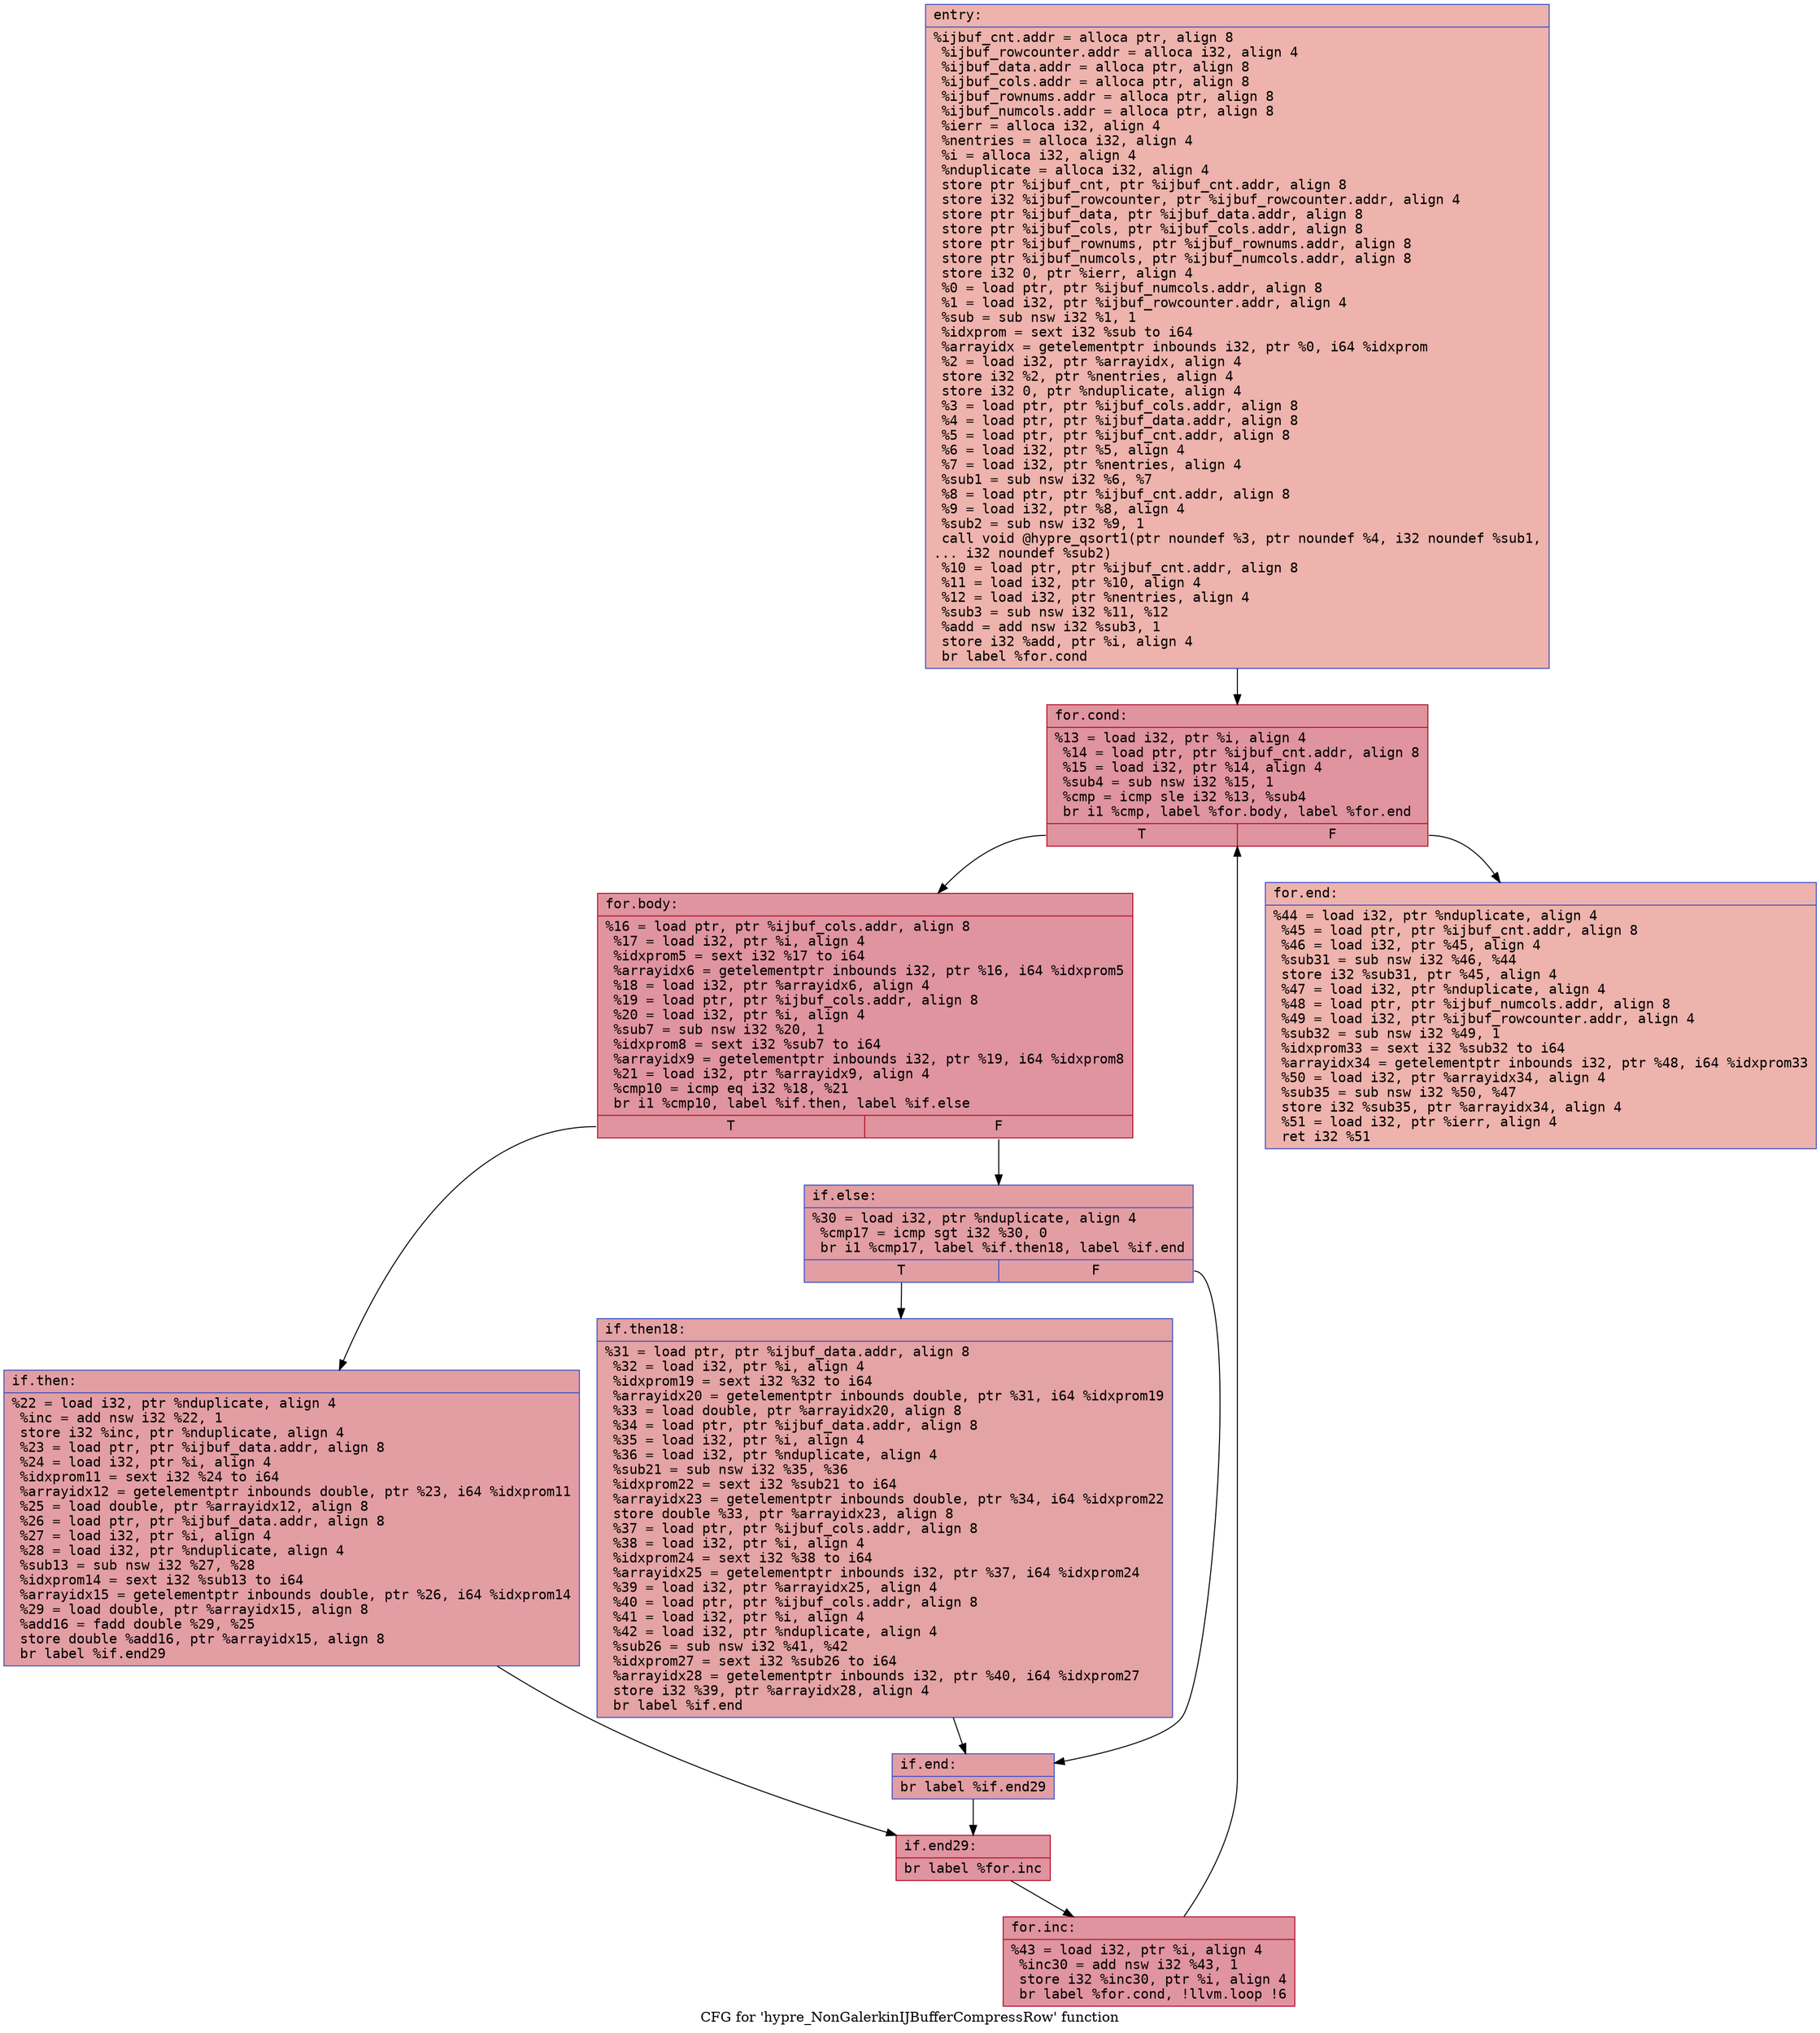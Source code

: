 digraph "CFG for 'hypre_NonGalerkinIJBufferCompressRow' function" {
	label="CFG for 'hypre_NonGalerkinIJBufferCompressRow' function";

	Node0x558f78bcf670 [shape=record,color="#3d50c3ff", style=filled, fillcolor="#d6524470" fontname="Courier",label="{entry:\l|  %ijbuf_cnt.addr = alloca ptr, align 8\l  %ijbuf_rowcounter.addr = alloca i32, align 4\l  %ijbuf_data.addr = alloca ptr, align 8\l  %ijbuf_cols.addr = alloca ptr, align 8\l  %ijbuf_rownums.addr = alloca ptr, align 8\l  %ijbuf_numcols.addr = alloca ptr, align 8\l  %ierr = alloca i32, align 4\l  %nentries = alloca i32, align 4\l  %i = alloca i32, align 4\l  %nduplicate = alloca i32, align 4\l  store ptr %ijbuf_cnt, ptr %ijbuf_cnt.addr, align 8\l  store i32 %ijbuf_rowcounter, ptr %ijbuf_rowcounter.addr, align 4\l  store ptr %ijbuf_data, ptr %ijbuf_data.addr, align 8\l  store ptr %ijbuf_cols, ptr %ijbuf_cols.addr, align 8\l  store ptr %ijbuf_rownums, ptr %ijbuf_rownums.addr, align 8\l  store ptr %ijbuf_numcols, ptr %ijbuf_numcols.addr, align 8\l  store i32 0, ptr %ierr, align 4\l  %0 = load ptr, ptr %ijbuf_numcols.addr, align 8\l  %1 = load i32, ptr %ijbuf_rowcounter.addr, align 4\l  %sub = sub nsw i32 %1, 1\l  %idxprom = sext i32 %sub to i64\l  %arrayidx = getelementptr inbounds i32, ptr %0, i64 %idxprom\l  %2 = load i32, ptr %arrayidx, align 4\l  store i32 %2, ptr %nentries, align 4\l  store i32 0, ptr %nduplicate, align 4\l  %3 = load ptr, ptr %ijbuf_cols.addr, align 8\l  %4 = load ptr, ptr %ijbuf_data.addr, align 8\l  %5 = load ptr, ptr %ijbuf_cnt.addr, align 8\l  %6 = load i32, ptr %5, align 4\l  %7 = load i32, ptr %nentries, align 4\l  %sub1 = sub nsw i32 %6, %7\l  %8 = load ptr, ptr %ijbuf_cnt.addr, align 8\l  %9 = load i32, ptr %8, align 4\l  %sub2 = sub nsw i32 %9, 1\l  call void @hypre_qsort1(ptr noundef %3, ptr noundef %4, i32 noundef %sub1,\l... i32 noundef %sub2)\l  %10 = load ptr, ptr %ijbuf_cnt.addr, align 8\l  %11 = load i32, ptr %10, align 4\l  %12 = load i32, ptr %nentries, align 4\l  %sub3 = sub nsw i32 %11, %12\l  %add = add nsw i32 %sub3, 1\l  store i32 %add, ptr %i, align 4\l  br label %for.cond\l}"];
	Node0x558f78bcf670 -> Node0x558f78be1fc0[tooltip="entry -> for.cond\nProbability 100.00%" ];
	Node0x558f78be1fc0 [shape=record,color="#b70d28ff", style=filled, fillcolor="#b70d2870" fontname="Courier",label="{for.cond:\l|  %13 = load i32, ptr %i, align 4\l  %14 = load ptr, ptr %ijbuf_cnt.addr, align 8\l  %15 = load i32, ptr %14, align 4\l  %sub4 = sub nsw i32 %15, 1\l  %cmp = icmp sle i32 %13, %sub4\l  br i1 %cmp, label %for.body, label %for.end\l|{<s0>T|<s1>F}}"];
	Node0x558f78be1fc0:s0 -> Node0x558f78be24f0[tooltip="for.cond -> for.body\nProbability 96.88%" ];
	Node0x558f78be1fc0:s1 -> Node0x558f78be2540[tooltip="for.cond -> for.end\nProbability 3.12%" ];
	Node0x558f78be24f0 [shape=record,color="#b70d28ff", style=filled, fillcolor="#b70d2870" fontname="Courier",label="{for.body:\l|  %16 = load ptr, ptr %ijbuf_cols.addr, align 8\l  %17 = load i32, ptr %i, align 4\l  %idxprom5 = sext i32 %17 to i64\l  %arrayidx6 = getelementptr inbounds i32, ptr %16, i64 %idxprom5\l  %18 = load i32, ptr %arrayidx6, align 4\l  %19 = load ptr, ptr %ijbuf_cols.addr, align 8\l  %20 = load i32, ptr %i, align 4\l  %sub7 = sub nsw i32 %20, 1\l  %idxprom8 = sext i32 %sub7 to i64\l  %arrayidx9 = getelementptr inbounds i32, ptr %19, i64 %idxprom8\l  %21 = load i32, ptr %arrayidx9, align 4\l  %cmp10 = icmp eq i32 %18, %21\l  br i1 %cmp10, label %if.then, label %if.else\l|{<s0>T|<s1>F}}"];
	Node0x558f78be24f0:s0 -> Node0x558f78be2da0[tooltip="for.body -> if.then\nProbability 50.00%" ];
	Node0x558f78be24f0:s1 -> Node0x558f78be2e10[tooltip="for.body -> if.else\nProbability 50.00%" ];
	Node0x558f78be2da0 [shape=record,color="#3d50c3ff", style=filled, fillcolor="#be242e70" fontname="Courier",label="{if.then:\l|  %22 = load i32, ptr %nduplicate, align 4\l  %inc = add nsw i32 %22, 1\l  store i32 %inc, ptr %nduplicate, align 4\l  %23 = load ptr, ptr %ijbuf_data.addr, align 8\l  %24 = load i32, ptr %i, align 4\l  %idxprom11 = sext i32 %24 to i64\l  %arrayidx12 = getelementptr inbounds double, ptr %23, i64 %idxprom11\l  %25 = load double, ptr %arrayidx12, align 8\l  %26 = load ptr, ptr %ijbuf_data.addr, align 8\l  %27 = load i32, ptr %i, align 4\l  %28 = load i32, ptr %nduplicate, align 4\l  %sub13 = sub nsw i32 %27, %28\l  %idxprom14 = sext i32 %sub13 to i64\l  %arrayidx15 = getelementptr inbounds double, ptr %26, i64 %idxprom14\l  %29 = load double, ptr %arrayidx15, align 8\l  %add16 = fadd double %29, %25\l  store double %add16, ptr %arrayidx15, align 8\l  br label %if.end29\l}"];
	Node0x558f78be2da0 -> Node0x558f78be3960[tooltip="if.then -> if.end29\nProbability 100.00%" ];
	Node0x558f78be2e10 [shape=record,color="#3d50c3ff", style=filled, fillcolor="#be242e70" fontname="Courier",label="{if.else:\l|  %30 = load i32, ptr %nduplicate, align 4\l  %cmp17 = icmp sgt i32 %30, 0\l  br i1 %cmp17, label %if.then18, label %if.end\l|{<s0>T|<s1>F}}"];
	Node0x558f78be2e10:s0 -> Node0x558f78be3b80[tooltip="if.else -> if.then18\nProbability 62.50%" ];
	Node0x558f78be2e10:s1 -> Node0x558f78be3c00[tooltip="if.else -> if.end\nProbability 37.50%" ];
	Node0x558f78be3b80 [shape=record,color="#3d50c3ff", style=filled, fillcolor="#c32e3170" fontname="Courier",label="{if.then18:\l|  %31 = load ptr, ptr %ijbuf_data.addr, align 8\l  %32 = load i32, ptr %i, align 4\l  %idxprom19 = sext i32 %32 to i64\l  %arrayidx20 = getelementptr inbounds double, ptr %31, i64 %idxprom19\l  %33 = load double, ptr %arrayidx20, align 8\l  %34 = load ptr, ptr %ijbuf_data.addr, align 8\l  %35 = load i32, ptr %i, align 4\l  %36 = load i32, ptr %nduplicate, align 4\l  %sub21 = sub nsw i32 %35, %36\l  %idxprom22 = sext i32 %sub21 to i64\l  %arrayidx23 = getelementptr inbounds double, ptr %34, i64 %idxprom22\l  store double %33, ptr %arrayidx23, align 8\l  %37 = load ptr, ptr %ijbuf_cols.addr, align 8\l  %38 = load i32, ptr %i, align 4\l  %idxprom24 = sext i32 %38 to i64\l  %arrayidx25 = getelementptr inbounds i32, ptr %37, i64 %idxprom24\l  %39 = load i32, ptr %arrayidx25, align 4\l  %40 = load ptr, ptr %ijbuf_cols.addr, align 8\l  %41 = load i32, ptr %i, align 4\l  %42 = load i32, ptr %nduplicate, align 4\l  %sub26 = sub nsw i32 %41, %42\l  %idxprom27 = sext i32 %sub26 to i64\l  %arrayidx28 = getelementptr inbounds i32, ptr %40, i64 %idxprom27\l  store i32 %39, ptr %arrayidx28, align 4\l  br label %if.end\l}"];
	Node0x558f78be3b80 -> Node0x558f78be3c00[tooltip="if.then18 -> if.end\nProbability 100.00%" ];
	Node0x558f78be3c00 [shape=record,color="#3d50c3ff", style=filled, fillcolor="#be242e70" fontname="Courier",label="{if.end:\l|  br label %if.end29\l}"];
	Node0x558f78be3c00 -> Node0x558f78be3960[tooltip="if.end -> if.end29\nProbability 100.00%" ];
	Node0x558f78be3960 [shape=record,color="#b70d28ff", style=filled, fillcolor="#b70d2870" fontname="Courier",label="{if.end29:\l|  br label %for.inc\l}"];
	Node0x558f78be3960 -> Node0x558f78be50f0[tooltip="if.end29 -> for.inc\nProbability 100.00%" ];
	Node0x558f78be50f0 [shape=record,color="#b70d28ff", style=filled, fillcolor="#b70d2870" fontname="Courier",label="{for.inc:\l|  %43 = load i32, ptr %i, align 4\l  %inc30 = add nsw i32 %43, 1\l  store i32 %inc30, ptr %i, align 4\l  br label %for.cond, !llvm.loop !6\l}"];
	Node0x558f78be50f0 -> Node0x558f78be1fc0[tooltip="for.inc -> for.cond\nProbability 100.00%" ];
	Node0x558f78be2540 [shape=record,color="#3d50c3ff", style=filled, fillcolor="#d6524470" fontname="Courier",label="{for.end:\l|  %44 = load i32, ptr %nduplicate, align 4\l  %45 = load ptr, ptr %ijbuf_cnt.addr, align 8\l  %46 = load i32, ptr %45, align 4\l  %sub31 = sub nsw i32 %46, %44\l  store i32 %sub31, ptr %45, align 4\l  %47 = load i32, ptr %nduplicate, align 4\l  %48 = load ptr, ptr %ijbuf_numcols.addr, align 8\l  %49 = load i32, ptr %ijbuf_rowcounter.addr, align 4\l  %sub32 = sub nsw i32 %49, 1\l  %idxprom33 = sext i32 %sub32 to i64\l  %arrayidx34 = getelementptr inbounds i32, ptr %48, i64 %idxprom33\l  %50 = load i32, ptr %arrayidx34, align 4\l  %sub35 = sub nsw i32 %50, %47\l  store i32 %sub35, ptr %arrayidx34, align 4\l  %51 = load i32, ptr %ierr, align 4\l  ret i32 %51\l}"];
}
